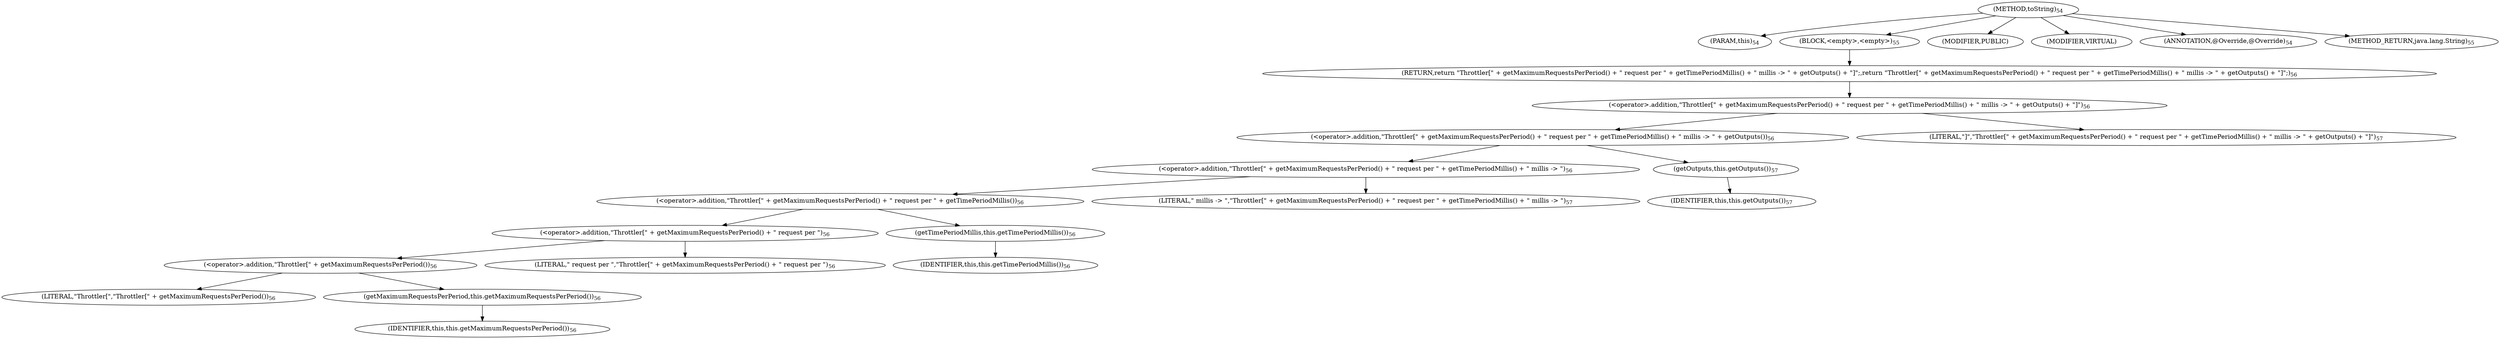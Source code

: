 digraph "toString" {  
"113" [label = <(METHOD,toString)<SUB>54</SUB>> ]
"6" [label = <(PARAM,this)<SUB>54</SUB>> ]
"114" [label = <(BLOCK,&lt;empty&gt;,&lt;empty&gt;)<SUB>55</SUB>> ]
"115" [label = <(RETURN,return &quot;Throttler[&quot; + getMaximumRequestsPerPeriod() + &quot; request per &quot; + getTimePeriodMillis() + &quot; millis -&gt; &quot; + getOutputs() + &quot;]&quot;;,return &quot;Throttler[&quot; + getMaximumRequestsPerPeriod() + &quot; request per &quot; + getTimePeriodMillis() + &quot; millis -&gt; &quot; + getOutputs() + &quot;]&quot;;)<SUB>56</SUB>> ]
"116" [label = <(&lt;operator&gt;.addition,&quot;Throttler[&quot; + getMaximumRequestsPerPeriod() + &quot; request per &quot; + getTimePeriodMillis() + &quot; millis -&gt; &quot; + getOutputs() + &quot;]&quot;)<SUB>56</SUB>> ]
"117" [label = <(&lt;operator&gt;.addition,&quot;Throttler[&quot; + getMaximumRequestsPerPeriod() + &quot; request per &quot; + getTimePeriodMillis() + &quot; millis -&gt; &quot; + getOutputs())<SUB>56</SUB>> ]
"118" [label = <(&lt;operator&gt;.addition,&quot;Throttler[&quot; + getMaximumRequestsPerPeriod() + &quot; request per &quot; + getTimePeriodMillis() + &quot; millis -&gt; &quot;)<SUB>56</SUB>> ]
"119" [label = <(&lt;operator&gt;.addition,&quot;Throttler[&quot; + getMaximumRequestsPerPeriod() + &quot; request per &quot; + getTimePeriodMillis())<SUB>56</SUB>> ]
"120" [label = <(&lt;operator&gt;.addition,&quot;Throttler[&quot; + getMaximumRequestsPerPeriod() + &quot; request per &quot;)<SUB>56</SUB>> ]
"121" [label = <(&lt;operator&gt;.addition,&quot;Throttler[&quot; + getMaximumRequestsPerPeriod())<SUB>56</SUB>> ]
"122" [label = <(LITERAL,&quot;Throttler[&quot;,&quot;Throttler[&quot; + getMaximumRequestsPerPeriod())<SUB>56</SUB>> ]
"123" [label = <(getMaximumRequestsPerPeriod,this.getMaximumRequestsPerPeriod())<SUB>56</SUB>> ]
"5" [label = <(IDENTIFIER,this,this.getMaximumRequestsPerPeriod())<SUB>56</SUB>> ]
"124" [label = <(LITERAL,&quot; request per &quot;,&quot;Throttler[&quot; + getMaximumRequestsPerPeriod() + &quot; request per &quot;)<SUB>56</SUB>> ]
"125" [label = <(getTimePeriodMillis,this.getTimePeriodMillis())<SUB>56</SUB>> ]
"7" [label = <(IDENTIFIER,this,this.getTimePeriodMillis())<SUB>56</SUB>> ]
"126" [label = <(LITERAL,&quot; millis -&gt; &quot;,&quot;Throttler[&quot; + getMaximumRequestsPerPeriod() + &quot; request per &quot; + getTimePeriodMillis() + &quot; millis -&gt; &quot;)<SUB>57</SUB>> ]
"127" [label = <(getOutputs,this.getOutputs())<SUB>57</SUB>> ]
"8" [label = <(IDENTIFIER,this,this.getOutputs())<SUB>57</SUB>> ]
"128" [label = <(LITERAL,&quot;]&quot;,&quot;Throttler[&quot; + getMaximumRequestsPerPeriod() + &quot; request per &quot; + getTimePeriodMillis() + &quot; millis -&gt; &quot; + getOutputs() + &quot;]&quot;)<SUB>57</SUB>> ]
"129" [label = <(MODIFIER,PUBLIC)> ]
"130" [label = <(MODIFIER,VIRTUAL)> ]
"131" [label = <(ANNOTATION,@Override,@Override)<SUB>54</SUB>> ]
"132" [label = <(METHOD_RETURN,java.lang.String)<SUB>55</SUB>> ]
  "113" -> "6" 
  "113" -> "114" 
  "113" -> "129" 
  "113" -> "130" 
  "113" -> "131" 
  "113" -> "132" 
  "114" -> "115" 
  "115" -> "116" 
  "116" -> "117" 
  "116" -> "128" 
  "117" -> "118" 
  "117" -> "127" 
  "118" -> "119" 
  "118" -> "126" 
  "119" -> "120" 
  "119" -> "125" 
  "120" -> "121" 
  "120" -> "124" 
  "121" -> "122" 
  "121" -> "123" 
  "123" -> "5" 
  "125" -> "7" 
  "127" -> "8" 
}
